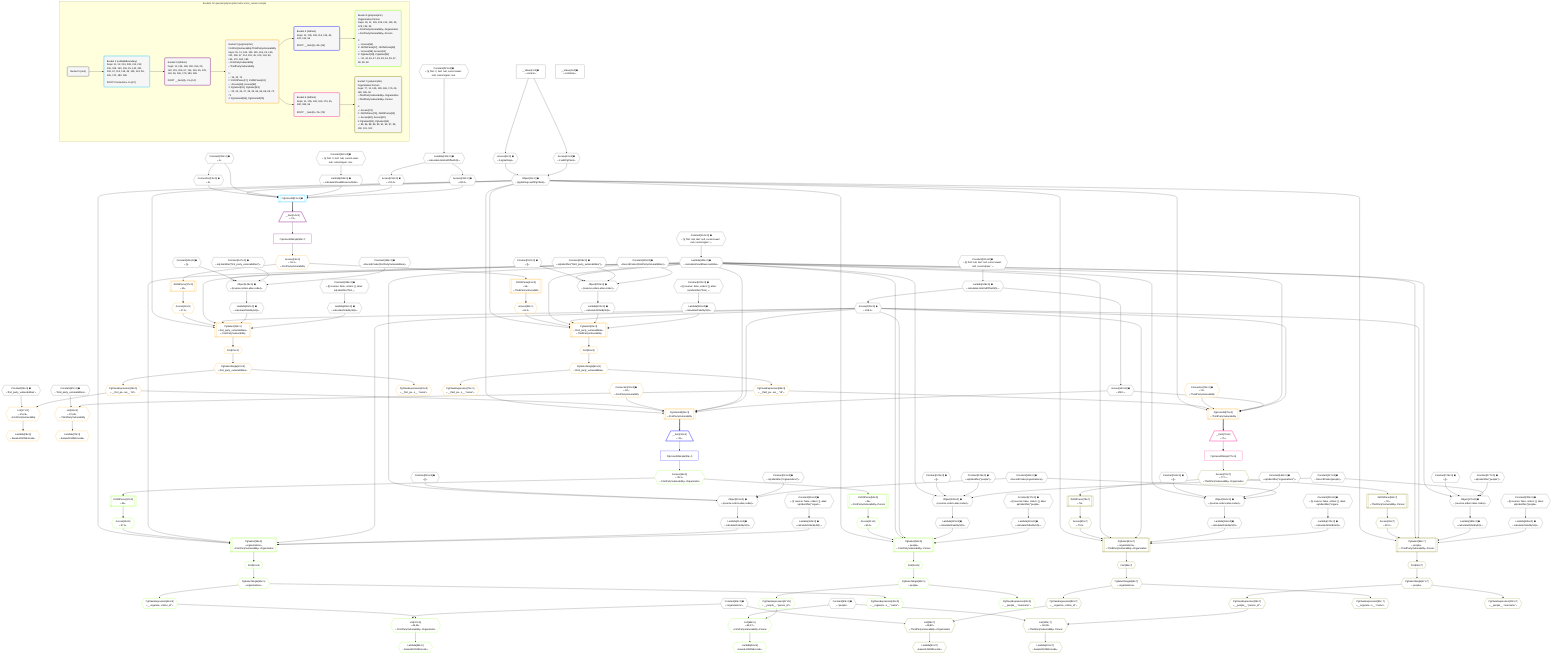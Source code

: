 %%{init: {'themeVariables': { 'fontSize': '12px'}}}%%
graph TD
    classDef path fill:#eee,stroke:#000,color:#000
    classDef plan fill:#fff,stroke-width:1px,color:#000
    classDef itemplan fill:#fff,stroke-width:2px,color:#000
    classDef unbatchedplan fill:#dff,stroke-width:1px,color:#000
    classDef sideeffectplan fill:#fcc,stroke-width:2px,color:#000
    classDef bucket fill:#f6f6f6,color:#000,stroke-width:2px,text-align:left


    %% plan dependencies
    Object113{{"Object[113∈0] ➊<br />ᐸ{reverse,orders,alias,codec}ᐳ"}}:::plan
    Lambda105{{"Lambda[105∈0] ➊<br />ᐸcalculateShouldReverseOrderᐳ"}}:::plan
    Constant110{{"Constant[110∈0] ➊<br />ᐸ[]ᐳ"}}:::plan
    Constant111{{"Constant[111∈0] ➊<br />ᐸsql.identifier(”organizations”)ᐳ"}}:::plan
    Constant112{{"Constant[112∈0] ➊<br />ᐸRecordCodec(organizations)ᐳ"}}:::plan
    Lambda105 & Constant110 & Constant111 & Constant112 --> Object113
    Object128{{"Object[128∈0] ➊<br />ᐸ{reverse,orders,alias,codec}ᐳ"}}:::plan
    Constant125{{"Constant[125∈0] ➊<br />ᐸ[]ᐳ"}}:::plan
    Constant126{{"Constant[126∈0] ➊<br />ᐸsql.identifier(”people”)ᐳ"}}:::plan
    Constant127{{"Constant[127∈0] ➊<br />ᐸRecordCodec(people)ᐳ"}}:::plan
    Lambda105 & Constant125 & Constant126 & Constant127 --> Object128
    Object149{{"Object[149∈0] ➊<br />ᐸ{reverse,orders,alias,codec}ᐳ"}}:::plan
    Constant146{{"Constant[146∈0] ➊<br />ᐸ[]ᐳ"}}:::plan
    Constant147{{"Constant[147∈0] ➊<br />ᐸsql.identifier(”first_party_vulnerabilities”)ᐳ"}}:::plan
    Constant148{{"Constant[148∈0] ➊<br />ᐸRecordCodec(firstPartyVulnerabilities)ᐳ"}}:::plan
    Lambda105 & Constant146 & Constant147 & Constant148 --> Object149
    Object164{{"Object[164∈0] ➊<br />ᐸ{reverse,orders,alias,codec}ᐳ"}}:::plan
    Constant161{{"Constant[161∈0] ➊<br />ᐸ[]ᐳ"}}:::plan
    Constant162{{"Constant[162∈0] ➊<br />ᐸsql.identifier(”organizations”)ᐳ"}}:::plan
    Lambda105 & Constant161 & Constant162 & Constant112 --> Object164
    Object179{{"Object[179∈0] ➊<br />ᐸ{reverse,orders,alias,codec}ᐳ"}}:::plan
    Constant176{{"Constant[176∈0] ➊<br />ᐸ[]ᐳ"}}:::plan
    Constant177{{"Constant[177∈0] ➊<br />ᐸsql.identifier(”people”)ᐳ"}}:::plan
    Lambda105 & Constant176 & Constant177 & Constant127 --> Object179
    Object200{{"Object[200∈0] ➊<br />ᐸ{reverse,orders,alias,codec}ᐳ"}}:::plan
    Constant197{{"Constant[197∈0] ➊<br />ᐸ[]ᐳ"}}:::plan
    Constant198{{"Constant[198∈0] ➊<br />ᐸsql.identifier(”third_party_vulnerabilities”)ᐳ"}}:::plan
    Constant199{{"Constant[199∈0] ➊<br />ᐸRecordCodec(thirdPartyVulnerabilities)ᐳ"}}:::plan
    Lambda105 & Constant197 & Constant198 & Constant199 --> Object200
    Object11{{"Object[11∈0] ➊<br />ᐸ{pgSettings,withPgClient}ᐳ"}}:::plan
    Access9{{"Access[9∈0] ➊<br />ᐸ2.pgSettingsᐳ"}}:::plan
    Access10{{"Access[10∈0] ➊<br />ᐸ2.withPgClientᐳ"}}:::plan
    Access9 & Access10 --> Object11
    __Value2["__Value[2∈0] ➊<br />ᐸcontextᐳ"]:::plan
    __Value2 --> Access9
    __Value2 --> Access10
    Connection12{{"Connection[12∈0] ➊<br />ᐸ8ᐳ"}}:::plan
    Constant213{{"Constant[213∈0] ➊<br />ᐸ2ᐳ"}}:::plan
    Constant213 --> Connection12
    Constant214{{"Constant[214∈0] ➊<br />ᐸ§{ first: null, last: null, cursorLower: null, cursorUpper: ᐳ"}}:::plan
    Constant214 --> Lambda105
    Lambda108{{"Lambda[108∈0] ➊<br />ᐸcalculateLimitAndOffsetSQLᐳ"}}:::plan
    Constant215{{"Constant[215∈0] ➊<br />ᐸ§{ first: null, last: null, cursorLower: null, cursorUpper: ᐳ"}}:::plan
    Constant215 --> Lambda108
    Access109{{"Access[109∈0] ➊<br />ᐸ108.0ᐳ"}}:::plan
    Lambda108 --> Access109
    Lambda114{{"Lambda[114∈0] ➊<br />ᐸcalculateOrderBySQLᐳ"}}:::plan
    Object113 --> Lambda114
    Lambda119{{"Lambda[119∈0] ➊<br />ᐸcalculateOrderBySQLᐳ"}}:::plan
    Constant216{{"Constant[216∈0] ➊<br />ᐸ§{ reverse: false, orders: [], alias: sql.identifier(”organiᐳ"}}:::plan
    Constant216 --> Lambda119
    Lambda129{{"Lambda[129∈0] ➊<br />ᐸcalculateOrderBySQLᐳ"}}:::plan
    Object128 --> Lambda129
    Lambda134{{"Lambda[134∈0] ➊<br />ᐸcalculateOrderBySQLᐳ"}}:::plan
    Constant217{{"Constant[217∈0] ➊<br />ᐸ§{ reverse: false, orders: [], alias: sql.identifier(”peopleᐳ"}}:::plan
    Constant217 --> Lambda134
    Access140{{"Access[140∈0] ➊<br />ᐸ108.1ᐳ"}}:::plan
    Lambda108 --> Access140
    Lambda150{{"Lambda[150∈0] ➊<br />ᐸcalculateOrderBySQLᐳ"}}:::plan
    Object149 --> Lambda150
    Lambda155{{"Lambda[155∈0] ➊<br />ᐸcalculateOrderBySQLᐳ"}}:::plan
    Constant218{{"Constant[218∈0] ➊<br />ᐸ§{ reverse: false, orders: [], alias: sql.identifier(”first_ᐳ"}}:::plan
    Constant218 --> Lambda155
    Lambda165{{"Lambda[165∈0] ➊<br />ᐸcalculateOrderBySQLᐳ"}}:::plan
    Object164 --> Lambda165
    Lambda170{{"Lambda[170∈0] ➊<br />ᐸcalculateOrderBySQLᐳ"}}:::plan
    Constant219{{"Constant[219∈0] ➊<br />ᐸ§{ reverse: false, orders: [], alias: sql.identifier(”organiᐳ"}}:::plan
    Constant219 --> Lambda170
    Lambda180{{"Lambda[180∈0] ➊<br />ᐸcalculateOrderBySQLᐳ"}}:::plan
    Object179 --> Lambda180
    Lambda185{{"Lambda[185∈0] ➊<br />ᐸcalculateOrderBySQLᐳ"}}:::plan
    Constant220{{"Constant[220∈0] ➊<br />ᐸ§{ reverse: false, orders: [], alias: sql.identifier(”peopleᐳ"}}:::plan
    Constant220 --> Lambda185
    Lambda201{{"Lambda[201∈0] ➊<br />ᐸcalculateOrderBySQLᐳ"}}:::plan
    Object200 --> Lambda201
    Lambda206{{"Lambda[206∈0] ➊<br />ᐸcalculateOrderBySQLᐳ"}}:::plan
    Constant221{{"Constant[221∈0] ➊<br />ᐸ§{ reverse: false, orders: [], alias: sql.identifier(”third_ᐳ"}}:::plan
    Constant221 --> Lambda206
    Lambda208{{"Lambda[208∈0] ➊<br />ᐸcalculateShouldReverseOrderᐳ"}}:::plan
    Constant222{{"Constant[222∈0] ➊<br />ᐸ§{ first: 2, last: null, cursorLower: null, cursorUpper: nulᐳ"}}:::plan
    Constant222 --> Lambda208
    Lambda210{{"Lambda[210∈0] ➊<br />ᐸcalculateLimitAndOffsetSQLᐳ"}}:::plan
    Constant223{{"Constant[223∈0] ➊<br />ᐸ§{ first: 2, last: null, cursorLower: null, cursorUpper: nulᐳ"}}:::plan
    Constant223 --> Lambda210
    Access211{{"Access[211∈0] ➊<br />ᐸ210.0ᐳ"}}:::plan
    Lambda210 --> Access211
    Access212{{"Access[212∈0] ➊<br />ᐸ210.1ᐳ"}}:::plan
    Lambda210 --> Access212
    __Value4["__Value[4∈0] ➊<br />ᐸrootValueᐳ"]:::plan
    Constant25{{"Constant[25∈0] ➊<br />ᐸ'first_party_vulnerabilities'ᐳ"}}:::plan
    Constant45{{"Constant[45∈0] ➊<br />ᐸ'organizations'ᐳ"}}:::plan
    Constant56{{"Constant[56∈0] ➊<br />ᐸ'people'ᐳ"}}:::plan
    Constant67{{"Constant[67∈0] ➊<br />ᐸ'third_party_vulnerabilities'ᐳ"}}:::plan
    PgUnionAll13[["PgUnionAll[13∈1] ➊"]]:::plan
    Object11 & Connection12 & Constant213 & Lambda208 & Access211 & Access212 --> PgUnionAll13
    __Item14[/"__Item[14∈2]<br />ᐸ13ᐳ"\]:::itemplan
    PgUnionAll13 ==> __Item14
    PgUnionAllSingle15["PgUnionAllSingle[15∈2]"]:::plan
    __Item14 --> PgUnionAllSingle15
    PgSelect19[["PgSelect[19∈3]<br />ᐸfirst_party_vulnerabilitiesᐳ<br />ᐳFirstPartyVulnerability"]]:::plan
    Access18{{"Access[18∈3]<br />ᐸ17.0ᐳ"}}:::plan
    Object11 & Access18 & Lambda105 & Access109 & Lambda150 & Lambda155 --> PgSelect19
    PgUnionAll33[["PgUnionAll[33∈3]<br />ᐳFirstPartyVulnerability"]]:::plan
    PgClassExpression26{{"PgClassExpression[26∈3]<br />ᐸ__first_pa...ies__.”id”ᐳ"}}:::plan
    Connection32{{"Connection[32∈3] ➊<br />ᐸ30ᐳ<br />ᐳFirstPartyVulnerability"}}:::plan
    Object11 & PgClassExpression26 & Connection32 & Lambda105 & Access109 & Access140 --> PgUnionAll33
    PgSelect63[["PgSelect[63∈3]<br />ᐸthird_party_vulnerabilitiesᐳ<br />ᐳThirdPartyVulnerability"]]:::plan
    Access62{{"Access[62∈3]<br />ᐸ61.0ᐳ"}}:::plan
    Object11 & Access62 & Lambda105 & Access109 & Lambda201 & Lambda206 --> PgSelect63
    PgUnionAll75[["PgUnionAll[75∈3]<br />ᐳThirdPartyVulnerability"]]:::plan
    PgClassExpression68{{"PgClassExpression[68∈3]<br />ᐸ__third_pa...ies__.”id”ᐳ"}}:::plan
    Connection74{{"Connection[74∈3] ➊<br />ᐸ72ᐳ<br />ᐳThirdPartyVulnerability"}}:::plan
    Object11 & PgClassExpression68 & Connection74 & Lambda105 & Access109 & Access140 --> PgUnionAll75
    List27{{"List[27∈3]<br />ᐸ25,26ᐳ<br />ᐳFirstPartyVulnerability"}}:::plan
    Constant25 & PgClassExpression26 --> List27
    List69{{"List[69∈3]<br />ᐸ67,68ᐳ<br />ᐳThirdPartyVulnerability"}}:::plan
    Constant67 & PgClassExpression68 --> List69
    Access16{{"Access[16∈3]<br />ᐸ15.1ᐳ<br />ᐳFirstPartyVulnerability"}}:::plan
    PgUnionAllSingle15 --> Access16
    JSONParse17[["JSONParse[17∈3]<br />ᐸ16ᐳ"]]:::plan
    Access16 --> JSONParse17
    JSONParse17 --> Access18
    First23{{"First[23∈3]"}}:::plan
    PgSelect19 --> First23
    PgSelectSingle24{{"PgSelectSingle[24∈3]<br />ᐸfirst_party_vulnerabilitiesᐳ"}}:::plan
    First23 --> PgSelectSingle24
    PgSelectSingle24 --> PgClassExpression26
    Lambda28{{"Lambda[28∈3]<br />ᐸbase64JSONEncodeᐳ"}}:::plan
    List27 --> Lambda28
    PgClassExpression29{{"PgClassExpression[29∈3]<br />ᐸ__first_pa...s__.”name”ᐳ"}}:::plan
    PgSelectSingle24 --> PgClassExpression29
    JSONParse61[["JSONParse[61∈3]<br />ᐸ16ᐳ<br />ᐳThirdPartyVulnerability"]]:::plan
    Access16 --> JSONParse61
    JSONParse61 --> Access62
    First65{{"First[65∈3]"}}:::plan
    PgSelect63 --> First65
    PgSelectSingle66{{"PgSelectSingle[66∈3]<br />ᐸthird_party_vulnerabilitiesᐳ"}}:::plan
    First65 --> PgSelectSingle66
    PgSelectSingle66 --> PgClassExpression68
    Lambda70{{"Lambda[70∈3]<br />ᐸbase64JSONEncodeᐳ"}}:::plan
    List69 --> Lambda70
    PgClassExpression71{{"PgClassExpression[71∈3]<br />ᐸ__third_pa...s__.”name”ᐳ"}}:::plan
    PgSelectSingle66 --> PgClassExpression71
    __Item34[/"__Item[34∈4]<br />ᐸ33ᐳ"\]:::itemplan
    PgUnionAll33 ==> __Item34
    PgUnionAllSingle35["PgUnionAllSingle[35∈4]"]:::plan
    __Item34 --> PgUnionAllSingle35
    PgSelect39[["PgSelect[39∈5]<br />ᐸorganizationsᐳ<br />ᐳFirstPartyVulnerabilityᐳOrganization"]]:::plan
    Access38{{"Access[38∈5]<br />ᐸ37.0ᐳ"}}:::plan
    Object11 & Access38 & Lambda105 & Access109 & Lambda114 & Lambda119 --> PgSelect39
    PgSelect52[["PgSelect[52∈5]<br />ᐸpeopleᐳ<br />ᐳFirstPartyVulnerabilityᐳPerson"]]:::plan
    Access51{{"Access[51∈5]<br />ᐸ50.0ᐳ"}}:::plan
    Object11 & Access51 & Lambda105 & Access109 & Lambda129 & Lambda134 --> PgSelect52
    List47{{"List[47∈5]<br />ᐸ45,46ᐳ<br />ᐳFirstPartyVulnerabilityᐳOrganization"}}:::plan
    PgClassExpression46{{"PgClassExpression[46∈5]<br />ᐸ__organiza...zation_id”ᐳ"}}:::plan
    Constant45 & PgClassExpression46 --> List47
    List58{{"List[58∈5]<br />ᐸ56,57ᐳ<br />ᐳFirstPartyVulnerabilityᐳPerson"}}:::plan
    PgClassExpression57{{"PgClassExpression[57∈5]<br />ᐸ__people__.”person_id”ᐳ"}}:::plan
    Constant56 & PgClassExpression57 --> List58
    Access36{{"Access[36∈5]<br />ᐸ35.1ᐳ<br />ᐳFirstPartyVulnerabilityᐳOrganization"}}:::plan
    PgUnionAllSingle35 --> Access36
    JSONParse37[["JSONParse[37∈5]<br />ᐸ36ᐳ"]]:::plan
    Access36 --> JSONParse37
    JSONParse37 --> Access38
    First43{{"First[43∈5]"}}:::plan
    PgSelect39 --> First43
    PgSelectSingle44{{"PgSelectSingle[44∈5]<br />ᐸorganizationsᐳ"}}:::plan
    First43 --> PgSelectSingle44
    PgSelectSingle44 --> PgClassExpression46
    Lambda48{{"Lambda[48∈5]<br />ᐸbase64JSONEncodeᐳ"}}:::plan
    List47 --> Lambda48
    PgClassExpression49{{"PgClassExpression[49∈5]<br />ᐸ__organiza...s__.”name”ᐳ"}}:::plan
    PgSelectSingle44 --> PgClassExpression49
    JSONParse50[["JSONParse[50∈5]<br />ᐸ36ᐳ<br />ᐳFirstPartyVulnerabilityᐳPerson"]]:::plan
    Access36 --> JSONParse50
    JSONParse50 --> Access51
    First54{{"First[54∈5]"}}:::plan
    PgSelect52 --> First54
    PgSelectSingle55{{"PgSelectSingle[55∈5]<br />ᐸpeopleᐳ"}}:::plan
    First54 --> PgSelectSingle55
    PgSelectSingle55 --> PgClassExpression57
    Lambda59{{"Lambda[59∈5]<br />ᐸbase64JSONEncodeᐳ"}}:::plan
    List58 --> Lambda59
    PgClassExpression60{{"PgClassExpression[60∈5]<br />ᐸ__people__.”username”ᐳ"}}:::plan
    PgSelectSingle55 --> PgClassExpression60
    __Item76[/"__Item[76∈6]<br />ᐸ75ᐳ"\]:::itemplan
    PgUnionAll75 ==> __Item76
    PgUnionAllSingle77["PgUnionAllSingle[77∈6]"]:::plan
    __Item76 --> PgUnionAllSingle77
    PgSelect81[["PgSelect[81∈7]<br />ᐸorganizationsᐳ<br />ᐳThirdPartyVulnerabilityᐳOrganization"]]:::plan
    Access80{{"Access[80∈7]<br />ᐸ79.0ᐳ"}}:::plan
    Object11 & Access80 & Lambda105 & Access109 & Lambda165 & Lambda170 --> PgSelect81
    PgSelect94[["PgSelect[94∈7]<br />ᐸpeopleᐳ<br />ᐳThirdPartyVulnerabilityᐳPerson"]]:::plan
    Access93{{"Access[93∈7]<br />ᐸ92.0ᐳ"}}:::plan
    Object11 & Access93 & Lambda105 & Access109 & Lambda180 & Lambda185 --> PgSelect94
    List89{{"List[89∈7]<br />ᐸ45,88ᐳ<br />ᐳThirdPartyVulnerabilityᐳOrganization"}}:::plan
    PgClassExpression88{{"PgClassExpression[88∈7]<br />ᐸ__organiza...zation_id”ᐳ"}}:::plan
    Constant45 & PgClassExpression88 --> List89
    List100{{"List[100∈7]<br />ᐸ56,99ᐳ<br />ᐳThirdPartyVulnerabilityᐳPerson"}}:::plan
    PgClassExpression99{{"PgClassExpression[99∈7]<br />ᐸ__people__.”person_id”ᐳ"}}:::plan
    Constant56 & PgClassExpression99 --> List100
    Access78{{"Access[78∈7]<br />ᐸ77.1ᐳ<br />ᐳThirdPartyVulnerabilityᐳOrganization"}}:::plan
    PgUnionAllSingle77 --> Access78
    JSONParse79[["JSONParse[79∈7]<br />ᐸ78ᐳ"]]:::plan
    Access78 --> JSONParse79
    JSONParse79 --> Access80
    First85{{"First[85∈7]"}}:::plan
    PgSelect81 --> First85
    PgSelectSingle86{{"PgSelectSingle[86∈7]<br />ᐸorganizationsᐳ"}}:::plan
    First85 --> PgSelectSingle86
    PgSelectSingle86 --> PgClassExpression88
    Lambda90{{"Lambda[90∈7]<br />ᐸbase64JSONEncodeᐳ"}}:::plan
    List89 --> Lambda90
    PgClassExpression91{{"PgClassExpression[91∈7]<br />ᐸ__organiza...s__.”name”ᐳ"}}:::plan
    PgSelectSingle86 --> PgClassExpression91
    JSONParse92[["JSONParse[92∈7]<br />ᐸ78ᐳ<br />ᐳThirdPartyVulnerabilityᐳPerson"]]:::plan
    Access78 --> JSONParse92
    JSONParse92 --> Access93
    First96{{"First[96∈7]"}}:::plan
    PgSelect94 --> First96
    PgSelectSingle97{{"PgSelectSingle[97∈7]<br />ᐸpeopleᐳ"}}:::plan
    First96 --> PgSelectSingle97
    PgSelectSingle97 --> PgClassExpression99
    Lambda101{{"Lambda[101∈7]<br />ᐸbase64JSONEncodeᐳ"}}:::plan
    List100 --> Lambda101
    PgClassExpression102{{"PgClassExpression[102∈7]<br />ᐸ__people__.”username”ᐳ"}}:::plan
    PgSelectSingle97 --> PgClassExpression102

    %% define steps

    subgraph "Buckets for queries/polymorphic/vulns.union_owners.simple"
    Bucket0("Bucket 0 (root)"):::bucket
    classDef bucket0 stroke:#696969
    class Bucket0,__Value2,__Value4,Access9,Access10,Object11,Connection12,Constant25,Constant45,Constant56,Constant67,Lambda105,Lambda108,Access109,Constant110,Constant111,Constant112,Object113,Lambda114,Lambda119,Constant125,Constant126,Constant127,Object128,Lambda129,Lambda134,Access140,Constant146,Constant147,Constant148,Object149,Lambda150,Lambda155,Constant161,Constant162,Object164,Lambda165,Lambda170,Constant176,Constant177,Object179,Lambda180,Lambda185,Constant197,Constant198,Constant199,Object200,Lambda201,Lambda206,Lambda208,Lambda210,Access211,Access212,Constant213,Constant214,Constant215,Constant216,Constant217,Constant218,Constant219,Constant220,Constant221,Constant222,Constant223 bucket0
    Bucket1("Bucket 1 (nullableBoundary)<br />Deps: 11, 12, 213, 208, 211, 212, 105, 109, 150, 155, 25, 140, 201, 206, 67, 114, 119, 45, 129, 134, 56, 165, 170, 180, 185<br /><br />ROOT Connectionᐸ8ᐳ[12]"):::bucket
    classDef bucket1 stroke:#00bfff
    class Bucket1,PgUnionAll13 bucket1
    Bucket2("Bucket 2 (listItem)<br />Deps: 11, 105, 109, 150, 155, 25, 140, 201, 206, 67, 114, 119, 45, 129, 134, 56, 165, 170, 180, 185<br /><br />ROOT __Item{2}ᐸ13ᐳ[14]"):::bucket
    classDef bucket2 stroke:#7f007f
    class Bucket2,__Item14,PgUnionAllSingle15 bucket2
    Bucket3("Bucket 3 (polymorphic)<br />FirstPartyVulnerability,ThirdPartyVulnerability<br />Deps: 15, 11, 105, 109, 150, 155, 25, 140, 201, 206, 67, 114, 119, 45, 129, 134, 56, 165, 170, 180, 185<br />ᐳFirstPartyVulnerability<br />ᐳThirdPartyVulnerability<br /><br />1: <br />ᐳ: 16, 32, 74<br />2: JSONParse[17], JSONParse[61]<br />ᐳ: Access[18], Access[62]<br />3: PgSelect[19], PgSelect[63]<br />ᐳ: 23, 24, 26, 27, 28, 29, 65, 66, 68, 69, 70, 71<br />4: PgUnionAll[33], PgUnionAll[75]"):::bucket
    classDef bucket3 stroke:#ffa500
    class Bucket3,Access16,JSONParse17,Access18,PgSelect19,First23,PgSelectSingle24,PgClassExpression26,List27,Lambda28,PgClassExpression29,Connection32,PgUnionAll33,JSONParse61,Access62,PgSelect63,First65,PgSelectSingle66,PgClassExpression68,List69,Lambda70,PgClassExpression71,Connection74,PgUnionAll75 bucket3
    Bucket4("Bucket 4 (listItem)<br />Deps: 11, 105, 109, 114, 119, 45, 129, 134, 56<br /><br />ROOT __Item{4}ᐸ33ᐳ[34]"):::bucket
    classDef bucket4 stroke:#0000ff
    class Bucket4,__Item34,PgUnionAllSingle35 bucket4
    Bucket5("Bucket 5 (polymorphic)<br />Organization,Person<br />Deps: 35, 11, 105, 109, 114, 119, 45, 129, 134, 56<br />ᐳFirstPartyVulnerabilityᐳOrganization<br />ᐳFirstPartyVulnerabilityᐳPerson<br /><br />1: <br />ᐳ: Access[36]<br />2: JSONParse[37], JSONParse[50]<br />ᐳ: Access[38], Access[51]<br />3: PgSelect[39], PgSelect[52]<br />ᐳ: 43, 44, 46, 47, 48, 49, 54, 55, 57, 58, 59, 60"):::bucket
    classDef bucket5 stroke:#7fff00
    class Bucket5,Access36,JSONParse37,Access38,PgSelect39,First43,PgSelectSingle44,PgClassExpression46,List47,Lambda48,PgClassExpression49,JSONParse50,Access51,PgSelect52,First54,PgSelectSingle55,PgClassExpression57,List58,Lambda59,PgClassExpression60 bucket5
    Bucket6("Bucket 6 (listItem)<br />Deps: 11, 105, 109, 165, 170, 45, 180, 185, 56<br /><br />ROOT __Item{6}ᐸ75ᐳ[76]"):::bucket
    classDef bucket6 stroke:#ff1493
    class Bucket6,__Item76,PgUnionAllSingle77 bucket6
    Bucket7("Bucket 7 (polymorphic)<br />Organization,Person<br />Deps: 77, 11, 105, 109, 165, 170, 45, 180, 185, 56<br />ᐳThirdPartyVulnerabilityᐳOrganization<br />ᐳThirdPartyVulnerabilityᐳPerson<br /><br />1: <br />ᐳ: Access[78]<br />2: JSONParse[79], JSONParse[92]<br />ᐳ: Access[80], Access[93]<br />3: PgSelect[81], PgSelect[94]<br />ᐳ: 85, 86, 88, 89, 90, 91, 96, 97, 99, 100, 101, 102"):::bucket
    classDef bucket7 stroke:#808000
    class Bucket7,Access78,JSONParse79,Access80,PgSelect81,First85,PgSelectSingle86,PgClassExpression88,List89,Lambda90,PgClassExpression91,JSONParse92,Access93,PgSelect94,First96,PgSelectSingle97,PgClassExpression99,List100,Lambda101,PgClassExpression102 bucket7
    Bucket0 --> Bucket1
    Bucket1 --> Bucket2
    Bucket2 --> Bucket3
    Bucket3 --> Bucket4 & Bucket6
    Bucket4 --> Bucket5
    Bucket6 --> Bucket7
    end